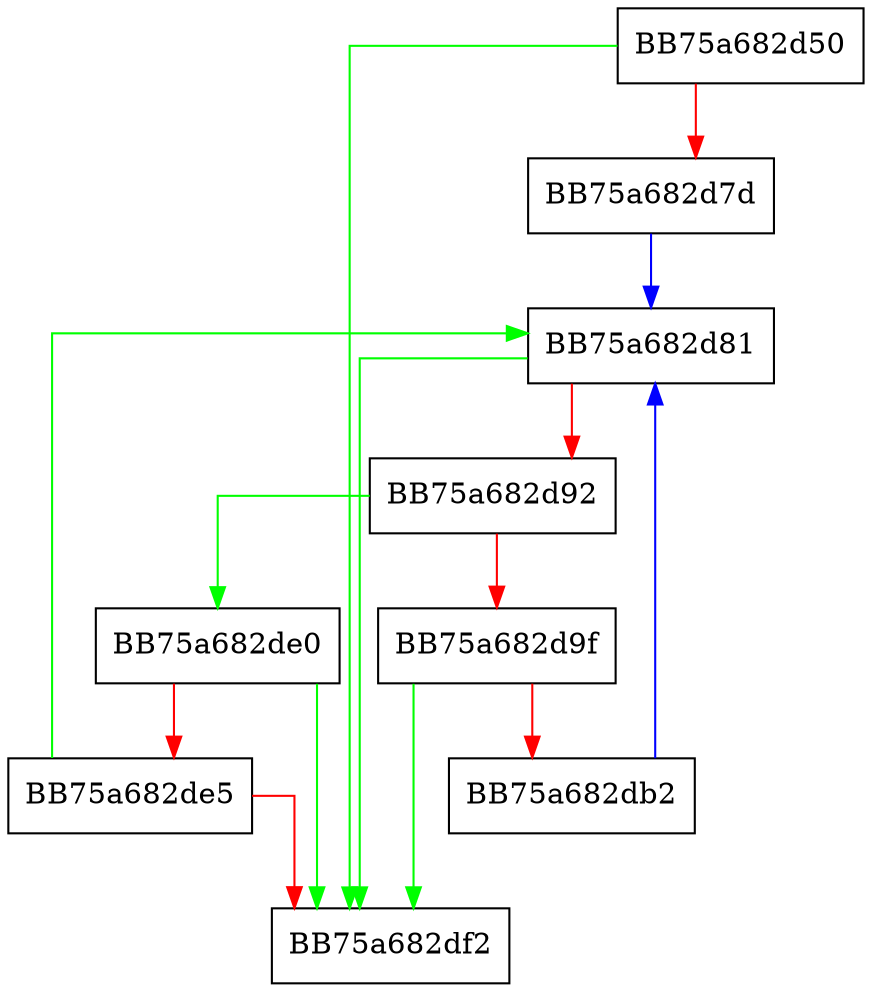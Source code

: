 digraph OnTheFly {
  node [shape="box"];
  graph [splines=ortho];
  BB75a682d50 -> BB75a682df2 [color="green"];
  BB75a682d50 -> BB75a682d7d [color="red"];
  BB75a682d7d -> BB75a682d81 [color="blue"];
  BB75a682d81 -> BB75a682df2 [color="green"];
  BB75a682d81 -> BB75a682d92 [color="red"];
  BB75a682d92 -> BB75a682de0 [color="green"];
  BB75a682d92 -> BB75a682d9f [color="red"];
  BB75a682d9f -> BB75a682df2 [color="green"];
  BB75a682d9f -> BB75a682db2 [color="red"];
  BB75a682db2 -> BB75a682d81 [color="blue"];
  BB75a682de0 -> BB75a682df2 [color="green"];
  BB75a682de0 -> BB75a682de5 [color="red"];
  BB75a682de5 -> BB75a682d81 [color="green"];
  BB75a682de5 -> BB75a682df2 [color="red"];
}